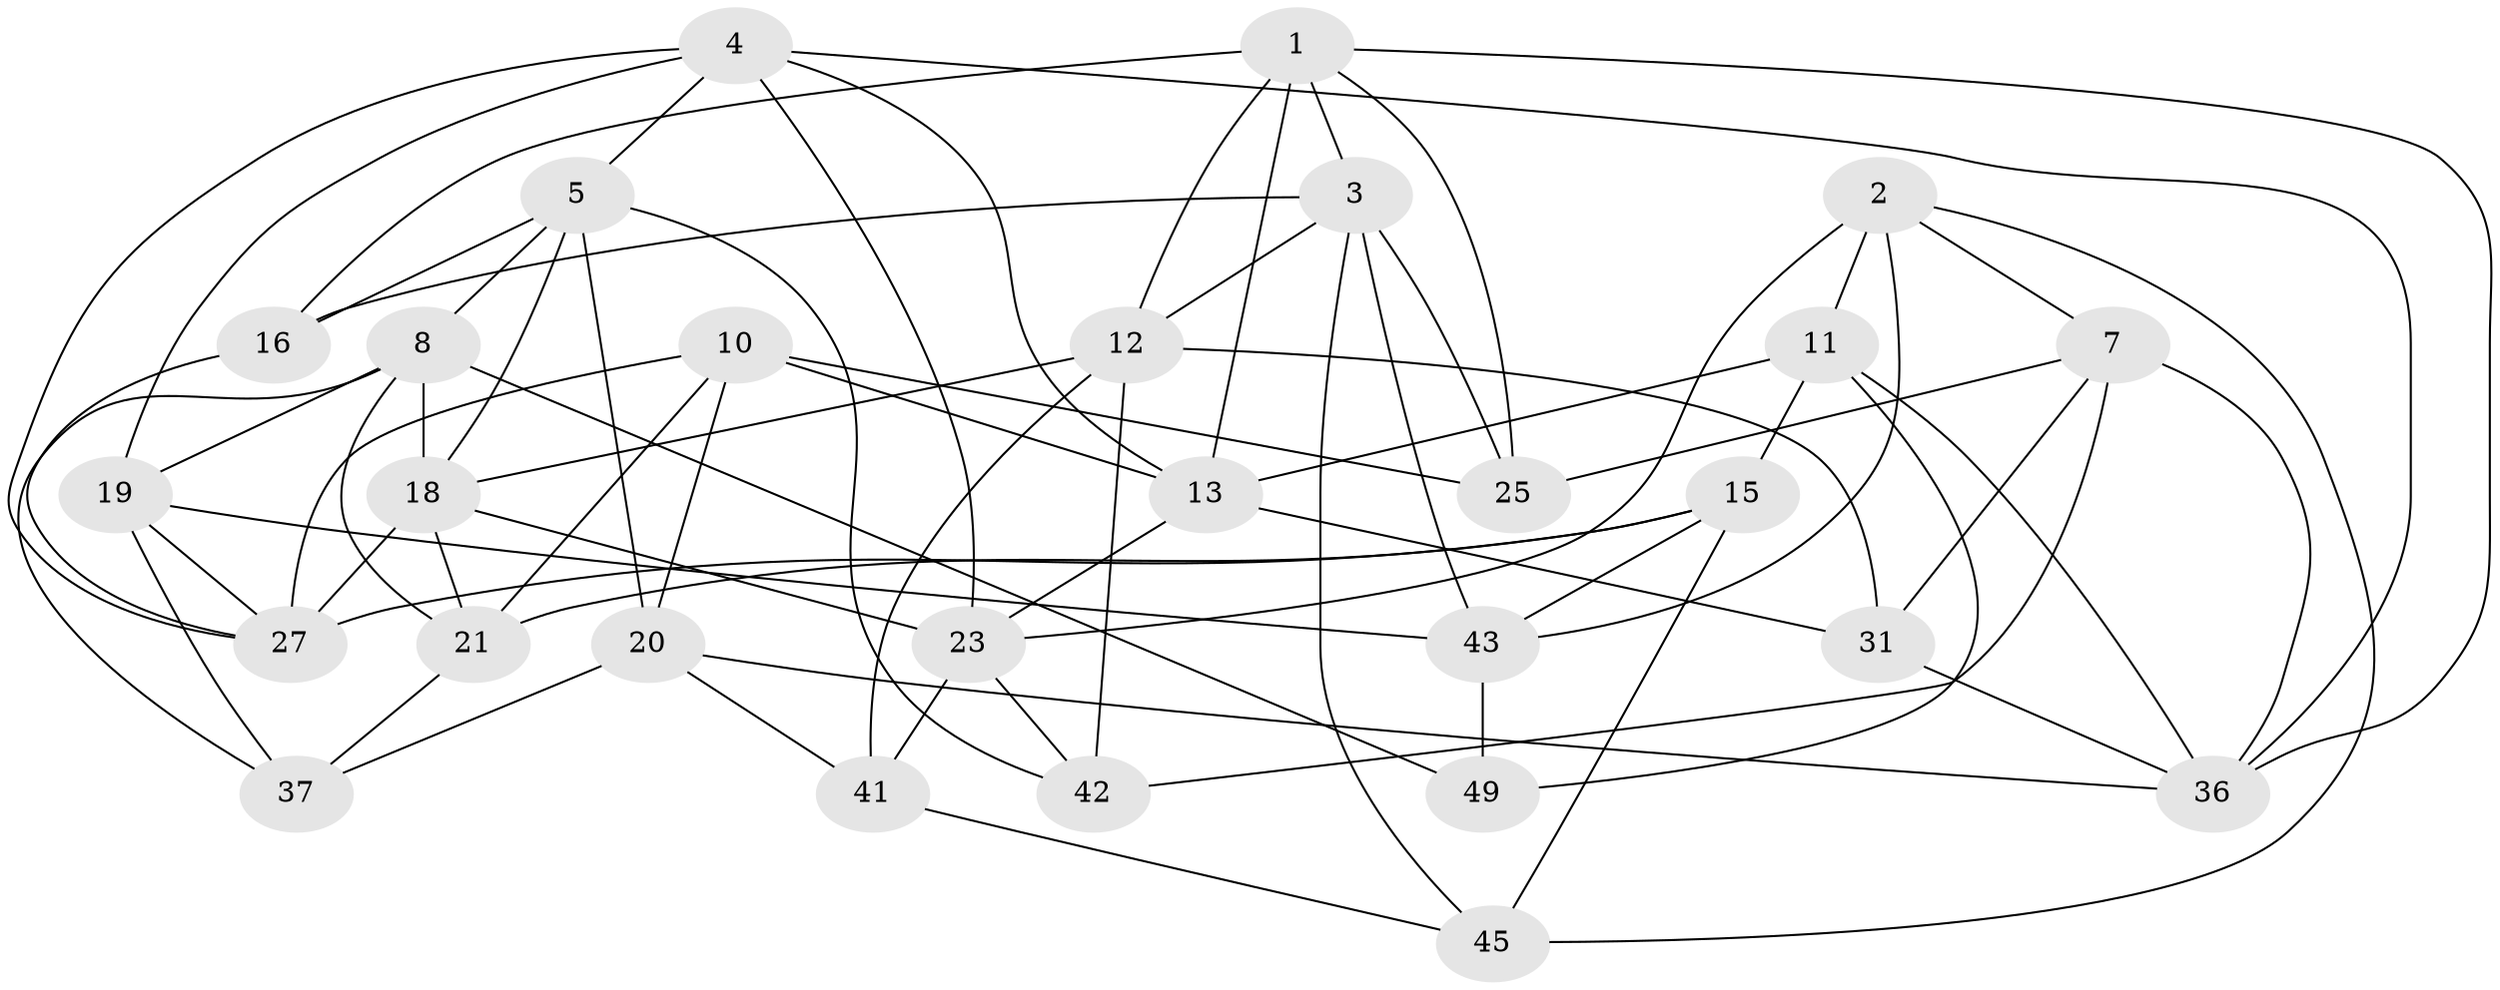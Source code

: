 // original degree distribution, {4: 1.0}
// Generated by graph-tools (version 1.1) at 2025/11/02/27/25 16:11:47]
// undirected, 28 vertices, 71 edges
graph export_dot {
graph [start="1"]
  node [color=gray90,style=filled];
  1 [super="+34"];
  2 [super="+17"];
  3 [super="+6"];
  4 [super="+9"];
  5 [super="+14"];
  7 [super="+28"];
  8 [super="+26"];
  10 [super="+40"];
  11 [super="+24"];
  12 [super="+29"];
  13 [super="+48"];
  15 [super="+22"];
  16;
  18 [super="+30"];
  19 [super="+32"];
  20 [super="+46"];
  21 [super="+44"];
  23 [super="+35"];
  25 [super="+33"];
  27 [super="+39"];
  31;
  36 [super="+50"];
  37 [super="+38"];
  41;
  42;
  43 [super="+47"];
  45;
  49;
  1 -- 16;
  1 -- 3;
  1 -- 12;
  1 -- 36;
  1 -- 13;
  1 -- 25;
  2 -- 7;
  2 -- 45;
  2 -- 43;
  2 -- 23;
  2 -- 11 [weight=2];
  3 -- 16;
  3 -- 45;
  3 -- 43;
  3 -- 12;
  3 -- 25;
  4 -- 13;
  4 -- 23;
  4 -- 27;
  4 -- 36;
  4 -- 5;
  4 -- 19;
  5 -- 16;
  5 -- 8;
  5 -- 42;
  5 -- 18;
  5 -- 20;
  7 -- 31;
  7 -- 25 [weight=2];
  7 -- 42;
  7 -- 36;
  8 -- 18;
  8 -- 49;
  8 -- 21;
  8 -- 19;
  8 -- 37;
  10 -- 25 [weight=2];
  10 -- 21;
  10 -- 13;
  10 -- 20;
  10 -- 27;
  11 -- 49;
  11 -- 36;
  11 -- 13;
  11 -- 15;
  12 -- 18;
  12 -- 41;
  12 -- 42;
  12 -- 31;
  13 -- 23;
  13 -- 31;
  15 -- 21 [weight=2];
  15 -- 43;
  15 -- 27;
  15 -- 45;
  16 -- 27;
  18 -- 21;
  18 -- 23;
  18 -- 27;
  19 -- 37 [weight=2];
  19 -- 27;
  19 -- 43;
  20 -- 41;
  20 -- 36;
  20 -- 37 [weight=2];
  21 -- 37;
  23 -- 41;
  23 -- 42;
  31 -- 36;
  41 -- 45;
  43 -- 49 [weight=2];
}
